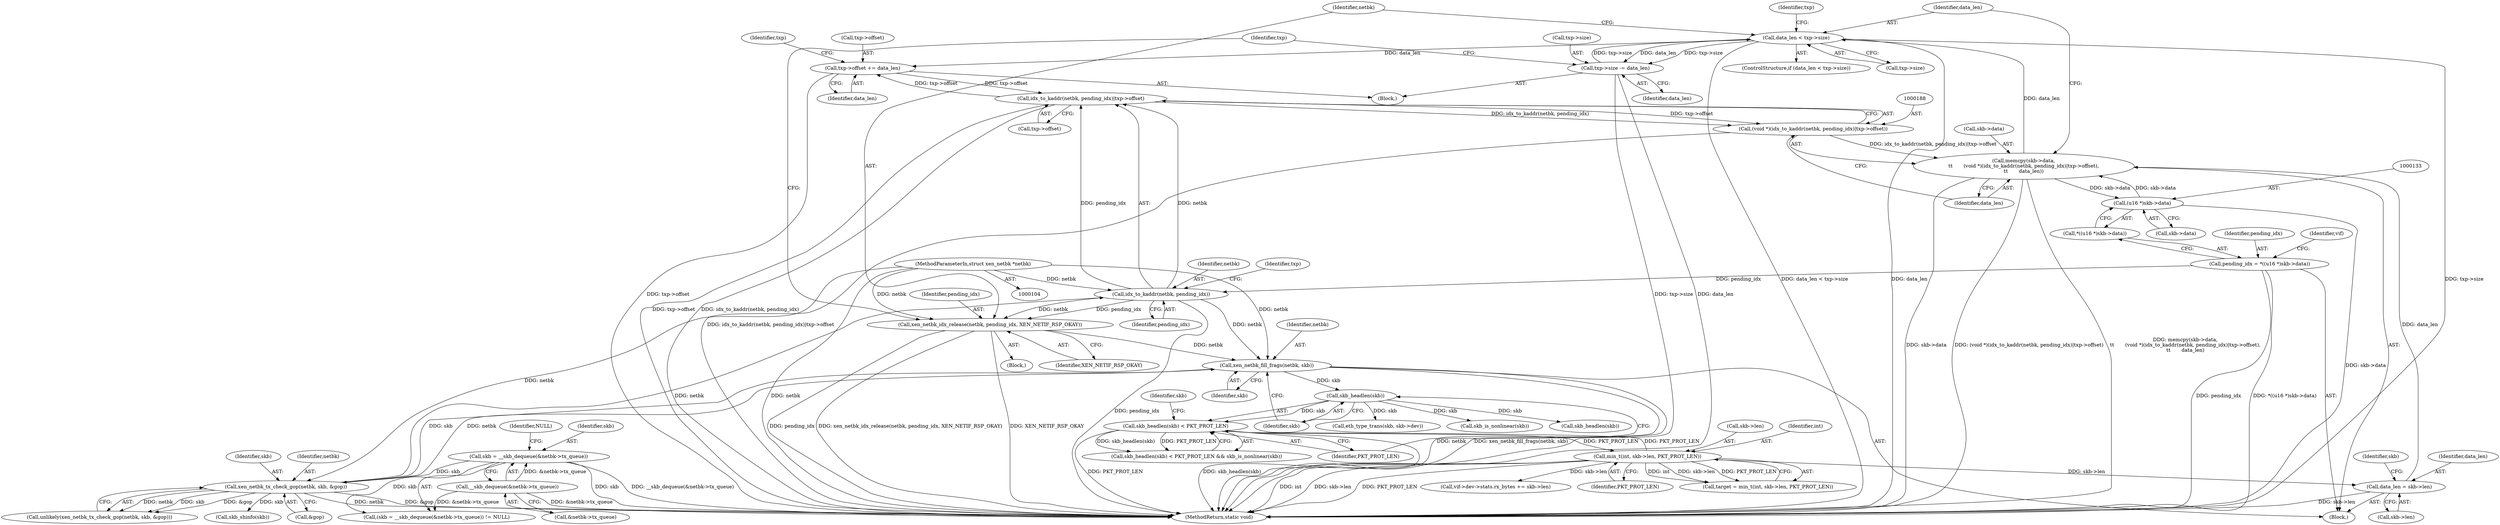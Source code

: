 digraph "0_linux_7d5145d8eb2b9791533ffe4dc003b129b9696c48_2@pointer" {
"1000198" [label="(Call,data_len < txp->size)"];
"1000183" [label="(Call,memcpy(skb->data,\n\t\t       (void *)(idx_to_kaddr(netbk, pending_idx)|txp->offset),\n\t\t       data_len))"];
"1000132" [label="(Call,(u16 *)skb->data)"];
"1000187" [label="(Call,(void *)(idx_to_kaddr(netbk, pending_idx)|txp->offset))"];
"1000189" [label="(Call,idx_to_kaddr(netbk, pending_idx)|txp->offset)"];
"1000190" [label="(Call,idx_to_kaddr(netbk, pending_idx))"];
"1000158" [label="(Call,xen_netbk_tx_check_gop(netbk, skb, &gop))"];
"1000243" [label="(Call,xen_netbk_fill_frags(netbk, skb))"];
"1000216" [label="(Call,xen_netbk_idx_release(netbk, pending_idx, XEN_NETIF_RSP_OKAY))"];
"1000105" [label="(MethodParameterIn,struct xen_netbk *netbk)"];
"1000116" [label="(Call,skb = __skb_dequeue(&netbk->tx_queue))"];
"1000118" [label="(Call,__skb_dequeue(&netbk->tx_queue))"];
"1000129" [label="(Call,pending_idx = *((u16 *)skb->data))"];
"1000204" [label="(Call,txp->offset += data_len)"];
"1000198" [label="(Call,data_len < txp->size)"];
"1000209" [label="(Call,txp->size -= data_len)"];
"1000178" [label="(Call,data_len = skb->len)"];
"1000258" [label="(Call,min_t(int, skb->len, PKT_PROT_LEN))"];
"1000248" [label="(Call,skb_headlen(skb) < PKT_PROT_LEN)"];
"1000249" [label="(Call,skb_headlen(skb))"];
"1000197" [label="(ControlStructure,if (data_len < txp->size))"];
"1000198" [label="(Call,data_len < txp->size)"];
"1000250" [label="(Identifier,skb)"];
"1000196" [label="(Identifier,data_len)"];
"1000243" [label="(Call,xen_netbk_fill_frags(netbk, skb))"];
"1000321" [label="(MethodReturn,static void)"];
"1000247" [label="(Call,skb_headlen(skb) < PKT_PROT_LEN && skb_is_nonlinear(skb))"];
"1000258" [label="(Call,min_t(int, skb->len, PKT_PROT_LEN))"];
"1000281" [label="(Call,eth_type_trans(skb, skb->dev))"];
"1000191" [label="(Identifier,netbk)"];
"1000223" [label="(Identifier,txp)"];
"1000194" [label="(Identifier,txp)"];
"1000130" [label="(Identifier,pending_idx)"];
"1000256" [label="(Call,target = min_t(int, skb->len, PKT_PROT_LEN))"];
"1000215" [label="(Block,)"];
"1000249" [label="(Call,skb_headlen(skb))"];
"1000252" [label="(Call,skb_is_nonlinear(skb))"];
"1000180" [label="(Call,skb->len)"];
"1000206" [label="(Identifier,txp)"];
"1000157" [label="(Call,unlikely(xen_netbk_tx_check_gop(netbk, skb, &gop)))"];
"1000117" [label="(Identifier,skb)"];
"1000204" [label="(Call,txp->offset += data_len)"];
"1000171" [label="(Call,skb_shinfo(skb))"];
"1000205" [label="(Call,txp->offset)"];
"1000213" [label="(Identifier,data_len)"];
"1000210" [label="(Call,txp->size)"];
"1000189" [label="(Call,idx_to_kaddr(netbk, pending_idx)|txp->offset)"];
"1000248" [label="(Call,skb_headlen(skb) < PKT_PROT_LEN)"];
"1000251" [label="(Identifier,PKT_PROT_LEN)"];
"1000184" [label="(Call,skb->data)"];
"1000190" [label="(Call,idx_to_kaddr(netbk, pending_idx))"];
"1000161" [label="(Call,&gop)"];
"1000219" [label="(Identifier,XEN_NETIF_RSP_OKAY)"];
"1000119" [label="(Call,&netbk->tx_queue)"];
"1000118" [label="(Call,__skb_dequeue(&netbk->tx_queue))"];
"1000138" [label="(Identifier,vif)"];
"1000216" [label="(Call,xen_netbk_idx_release(netbk, pending_idx, XEN_NETIF_RSP_OKAY))"];
"1000160" [label="(Identifier,skb)"];
"1000203" [label="(Block,)"];
"1000200" [label="(Call,txp->size)"];
"1000299" [label="(Call,vif->dev->stats.rx_bytes += skb->len)"];
"1000211" [label="(Identifier,txp)"];
"1000183" [label="(Call,memcpy(skb->data,\n\t\t       (void *)(idx_to_kaddr(netbk, pending_idx)|txp->offset),\n\t\t       data_len))"];
"1000124" [label="(Block,)"];
"1000217" [label="(Identifier,netbk)"];
"1000178" [label="(Call,data_len = skb->len)"];
"1000129" [label="(Call,pending_idx = *((u16 *)skb->data))"];
"1000131" [label="(Call,*((u16 *)skb->data))"];
"1000245" [label="(Identifier,skb)"];
"1000159" [label="(Identifier,netbk)"];
"1000187" [label="(Call,(void *)(idx_to_kaddr(netbk, pending_idx)|txp->offset))"];
"1000116" [label="(Call,skb = __skb_dequeue(&netbk->tx_queue))"];
"1000244" [label="(Identifier,netbk)"];
"1000253" [label="(Identifier,skb)"];
"1000115" [label="(Call,(skb = __skb_dequeue(&netbk->tx_queue)) != NULL)"];
"1000268" [label="(Call,skb_headlen(skb))"];
"1000179" [label="(Identifier,data_len)"];
"1000263" [label="(Identifier,PKT_PROT_LEN)"];
"1000134" [label="(Call,skb->data)"];
"1000192" [label="(Identifier,pending_idx)"];
"1000132" [label="(Call,(u16 *)skb->data)"];
"1000260" [label="(Call,skb->len)"];
"1000218" [label="(Identifier,pending_idx)"];
"1000209" [label="(Call,txp->size -= data_len)"];
"1000105" [label="(MethodParameterIn,struct xen_netbk *netbk)"];
"1000259" [label="(Identifier,int)"];
"1000158" [label="(Call,xen_netbk_tx_check_gop(netbk, skb, &gop))"];
"1000208" [label="(Identifier,data_len)"];
"1000199" [label="(Identifier,data_len)"];
"1000193" [label="(Call,txp->offset)"];
"1000185" [label="(Identifier,skb)"];
"1000123" [label="(Identifier,NULL)"];
"1000198" -> "1000197"  [label="AST: "];
"1000198" -> "1000200"  [label="CFG: "];
"1000199" -> "1000198"  [label="AST: "];
"1000200" -> "1000198"  [label="AST: "];
"1000206" -> "1000198"  [label="CFG: "];
"1000217" -> "1000198"  [label="CFG: "];
"1000198" -> "1000321"  [label="DDG: data_len"];
"1000198" -> "1000321"  [label="DDG: txp->size"];
"1000198" -> "1000321"  [label="DDG: data_len < txp->size"];
"1000183" -> "1000198"  [label="DDG: data_len"];
"1000209" -> "1000198"  [label="DDG: txp->size"];
"1000198" -> "1000204"  [label="DDG: data_len"];
"1000198" -> "1000209"  [label="DDG: data_len"];
"1000198" -> "1000209"  [label="DDG: txp->size"];
"1000183" -> "1000124"  [label="AST: "];
"1000183" -> "1000196"  [label="CFG: "];
"1000184" -> "1000183"  [label="AST: "];
"1000187" -> "1000183"  [label="AST: "];
"1000196" -> "1000183"  [label="AST: "];
"1000199" -> "1000183"  [label="CFG: "];
"1000183" -> "1000321"  [label="DDG: skb->data"];
"1000183" -> "1000321"  [label="DDG: (void *)(idx_to_kaddr(netbk, pending_idx)|txp->offset)"];
"1000183" -> "1000321"  [label="DDG: memcpy(skb->data,\n\t\t       (void *)(idx_to_kaddr(netbk, pending_idx)|txp->offset),\n\t\t       data_len)"];
"1000183" -> "1000132"  [label="DDG: skb->data"];
"1000132" -> "1000183"  [label="DDG: skb->data"];
"1000187" -> "1000183"  [label="DDG: idx_to_kaddr(netbk, pending_idx)|txp->offset"];
"1000178" -> "1000183"  [label="DDG: data_len"];
"1000132" -> "1000131"  [label="AST: "];
"1000132" -> "1000134"  [label="CFG: "];
"1000133" -> "1000132"  [label="AST: "];
"1000134" -> "1000132"  [label="AST: "];
"1000131" -> "1000132"  [label="CFG: "];
"1000132" -> "1000321"  [label="DDG: skb->data"];
"1000187" -> "1000189"  [label="CFG: "];
"1000188" -> "1000187"  [label="AST: "];
"1000189" -> "1000187"  [label="AST: "];
"1000196" -> "1000187"  [label="CFG: "];
"1000187" -> "1000321"  [label="DDG: idx_to_kaddr(netbk, pending_idx)|txp->offset"];
"1000189" -> "1000187"  [label="DDG: idx_to_kaddr(netbk, pending_idx)"];
"1000189" -> "1000187"  [label="DDG: txp->offset"];
"1000189" -> "1000193"  [label="CFG: "];
"1000190" -> "1000189"  [label="AST: "];
"1000193" -> "1000189"  [label="AST: "];
"1000189" -> "1000321"  [label="DDG: idx_to_kaddr(netbk, pending_idx)"];
"1000189" -> "1000321"  [label="DDG: txp->offset"];
"1000190" -> "1000189"  [label="DDG: netbk"];
"1000190" -> "1000189"  [label="DDG: pending_idx"];
"1000204" -> "1000189"  [label="DDG: txp->offset"];
"1000189" -> "1000204"  [label="DDG: txp->offset"];
"1000190" -> "1000192"  [label="CFG: "];
"1000191" -> "1000190"  [label="AST: "];
"1000192" -> "1000190"  [label="AST: "];
"1000194" -> "1000190"  [label="CFG: "];
"1000190" -> "1000321"  [label="DDG: pending_idx"];
"1000158" -> "1000190"  [label="DDG: netbk"];
"1000105" -> "1000190"  [label="DDG: netbk"];
"1000129" -> "1000190"  [label="DDG: pending_idx"];
"1000190" -> "1000216"  [label="DDG: netbk"];
"1000190" -> "1000216"  [label="DDG: pending_idx"];
"1000190" -> "1000243"  [label="DDG: netbk"];
"1000158" -> "1000157"  [label="AST: "];
"1000158" -> "1000161"  [label="CFG: "];
"1000159" -> "1000158"  [label="AST: "];
"1000160" -> "1000158"  [label="AST: "];
"1000161" -> "1000158"  [label="AST: "];
"1000157" -> "1000158"  [label="CFG: "];
"1000158" -> "1000321"  [label="DDG: netbk"];
"1000158" -> "1000321"  [label="DDG: &gop"];
"1000158" -> "1000157"  [label="DDG: netbk"];
"1000158" -> "1000157"  [label="DDG: skb"];
"1000158" -> "1000157"  [label="DDG: &gop"];
"1000243" -> "1000158"  [label="DDG: netbk"];
"1000105" -> "1000158"  [label="DDG: netbk"];
"1000116" -> "1000158"  [label="DDG: skb"];
"1000158" -> "1000171"  [label="DDG: skb"];
"1000158" -> "1000243"  [label="DDG: skb"];
"1000243" -> "1000124"  [label="AST: "];
"1000243" -> "1000245"  [label="CFG: "];
"1000244" -> "1000243"  [label="AST: "];
"1000245" -> "1000243"  [label="AST: "];
"1000250" -> "1000243"  [label="CFG: "];
"1000243" -> "1000321"  [label="DDG: netbk"];
"1000243" -> "1000321"  [label="DDG: xen_netbk_fill_frags(netbk, skb)"];
"1000216" -> "1000243"  [label="DDG: netbk"];
"1000105" -> "1000243"  [label="DDG: netbk"];
"1000243" -> "1000249"  [label="DDG: skb"];
"1000216" -> "1000215"  [label="AST: "];
"1000216" -> "1000219"  [label="CFG: "];
"1000217" -> "1000216"  [label="AST: "];
"1000218" -> "1000216"  [label="AST: "];
"1000219" -> "1000216"  [label="AST: "];
"1000223" -> "1000216"  [label="CFG: "];
"1000216" -> "1000321"  [label="DDG: xen_netbk_idx_release(netbk, pending_idx, XEN_NETIF_RSP_OKAY)"];
"1000216" -> "1000321"  [label="DDG: XEN_NETIF_RSP_OKAY"];
"1000216" -> "1000321"  [label="DDG: pending_idx"];
"1000105" -> "1000216"  [label="DDG: netbk"];
"1000105" -> "1000104"  [label="AST: "];
"1000105" -> "1000321"  [label="DDG: netbk"];
"1000116" -> "1000115"  [label="AST: "];
"1000116" -> "1000118"  [label="CFG: "];
"1000117" -> "1000116"  [label="AST: "];
"1000118" -> "1000116"  [label="AST: "];
"1000123" -> "1000116"  [label="CFG: "];
"1000116" -> "1000321"  [label="DDG: skb"];
"1000116" -> "1000321"  [label="DDG: __skb_dequeue(&netbk->tx_queue)"];
"1000116" -> "1000115"  [label="DDG: skb"];
"1000118" -> "1000116"  [label="DDG: &netbk->tx_queue"];
"1000118" -> "1000119"  [label="CFG: "];
"1000119" -> "1000118"  [label="AST: "];
"1000118" -> "1000321"  [label="DDG: &netbk->tx_queue"];
"1000118" -> "1000115"  [label="DDG: &netbk->tx_queue"];
"1000129" -> "1000124"  [label="AST: "];
"1000129" -> "1000131"  [label="CFG: "];
"1000130" -> "1000129"  [label="AST: "];
"1000131" -> "1000129"  [label="AST: "];
"1000138" -> "1000129"  [label="CFG: "];
"1000129" -> "1000321"  [label="DDG: pending_idx"];
"1000129" -> "1000321"  [label="DDG: *((u16 *)skb->data)"];
"1000204" -> "1000203"  [label="AST: "];
"1000204" -> "1000208"  [label="CFG: "];
"1000205" -> "1000204"  [label="AST: "];
"1000208" -> "1000204"  [label="AST: "];
"1000211" -> "1000204"  [label="CFG: "];
"1000204" -> "1000321"  [label="DDG: txp->offset"];
"1000209" -> "1000203"  [label="AST: "];
"1000209" -> "1000213"  [label="CFG: "];
"1000210" -> "1000209"  [label="AST: "];
"1000213" -> "1000209"  [label="AST: "];
"1000223" -> "1000209"  [label="CFG: "];
"1000209" -> "1000321"  [label="DDG: txp->size"];
"1000209" -> "1000321"  [label="DDG: data_len"];
"1000178" -> "1000124"  [label="AST: "];
"1000178" -> "1000180"  [label="CFG: "];
"1000179" -> "1000178"  [label="AST: "];
"1000180" -> "1000178"  [label="AST: "];
"1000185" -> "1000178"  [label="CFG: "];
"1000178" -> "1000321"  [label="DDG: skb->len"];
"1000258" -> "1000178"  [label="DDG: skb->len"];
"1000258" -> "1000256"  [label="AST: "];
"1000258" -> "1000263"  [label="CFG: "];
"1000259" -> "1000258"  [label="AST: "];
"1000260" -> "1000258"  [label="AST: "];
"1000263" -> "1000258"  [label="AST: "];
"1000256" -> "1000258"  [label="CFG: "];
"1000258" -> "1000321"  [label="DDG: int"];
"1000258" -> "1000321"  [label="DDG: skb->len"];
"1000258" -> "1000321"  [label="DDG: PKT_PROT_LEN"];
"1000258" -> "1000248"  [label="DDG: PKT_PROT_LEN"];
"1000258" -> "1000256"  [label="DDG: int"];
"1000258" -> "1000256"  [label="DDG: skb->len"];
"1000258" -> "1000256"  [label="DDG: PKT_PROT_LEN"];
"1000248" -> "1000258"  [label="DDG: PKT_PROT_LEN"];
"1000258" -> "1000299"  [label="DDG: skb->len"];
"1000248" -> "1000247"  [label="AST: "];
"1000248" -> "1000251"  [label="CFG: "];
"1000249" -> "1000248"  [label="AST: "];
"1000251" -> "1000248"  [label="AST: "];
"1000253" -> "1000248"  [label="CFG: "];
"1000247" -> "1000248"  [label="CFG: "];
"1000248" -> "1000321"  [label="DDG: PKT_PROT_LEN"];
"1000248" -> "1000321"  [label="DDG: skb_headlen(skb)"];
"1000248" -> "1000247"  [label="DDG: skb_headlen(skb)"];
"1000248" -> "1000247"  [label="DDG: PKT_PROT_LEN"];
"1000249" -> "1000248"  [label="DDG: skb"];
"1000249" -> "1000250"  [label="CFG: "];
"1000250" -> "1000249"  [label="AST: "];
"1000251" -> "1000249"  [label="CFG: "];
"1000249" -> "1000252"  [label="DDG: skb"];
"1000249" -> "1000268"  [label="DDG: skb"];
"1000249" -> "1000281"  [label="DDG: skb"];
}
